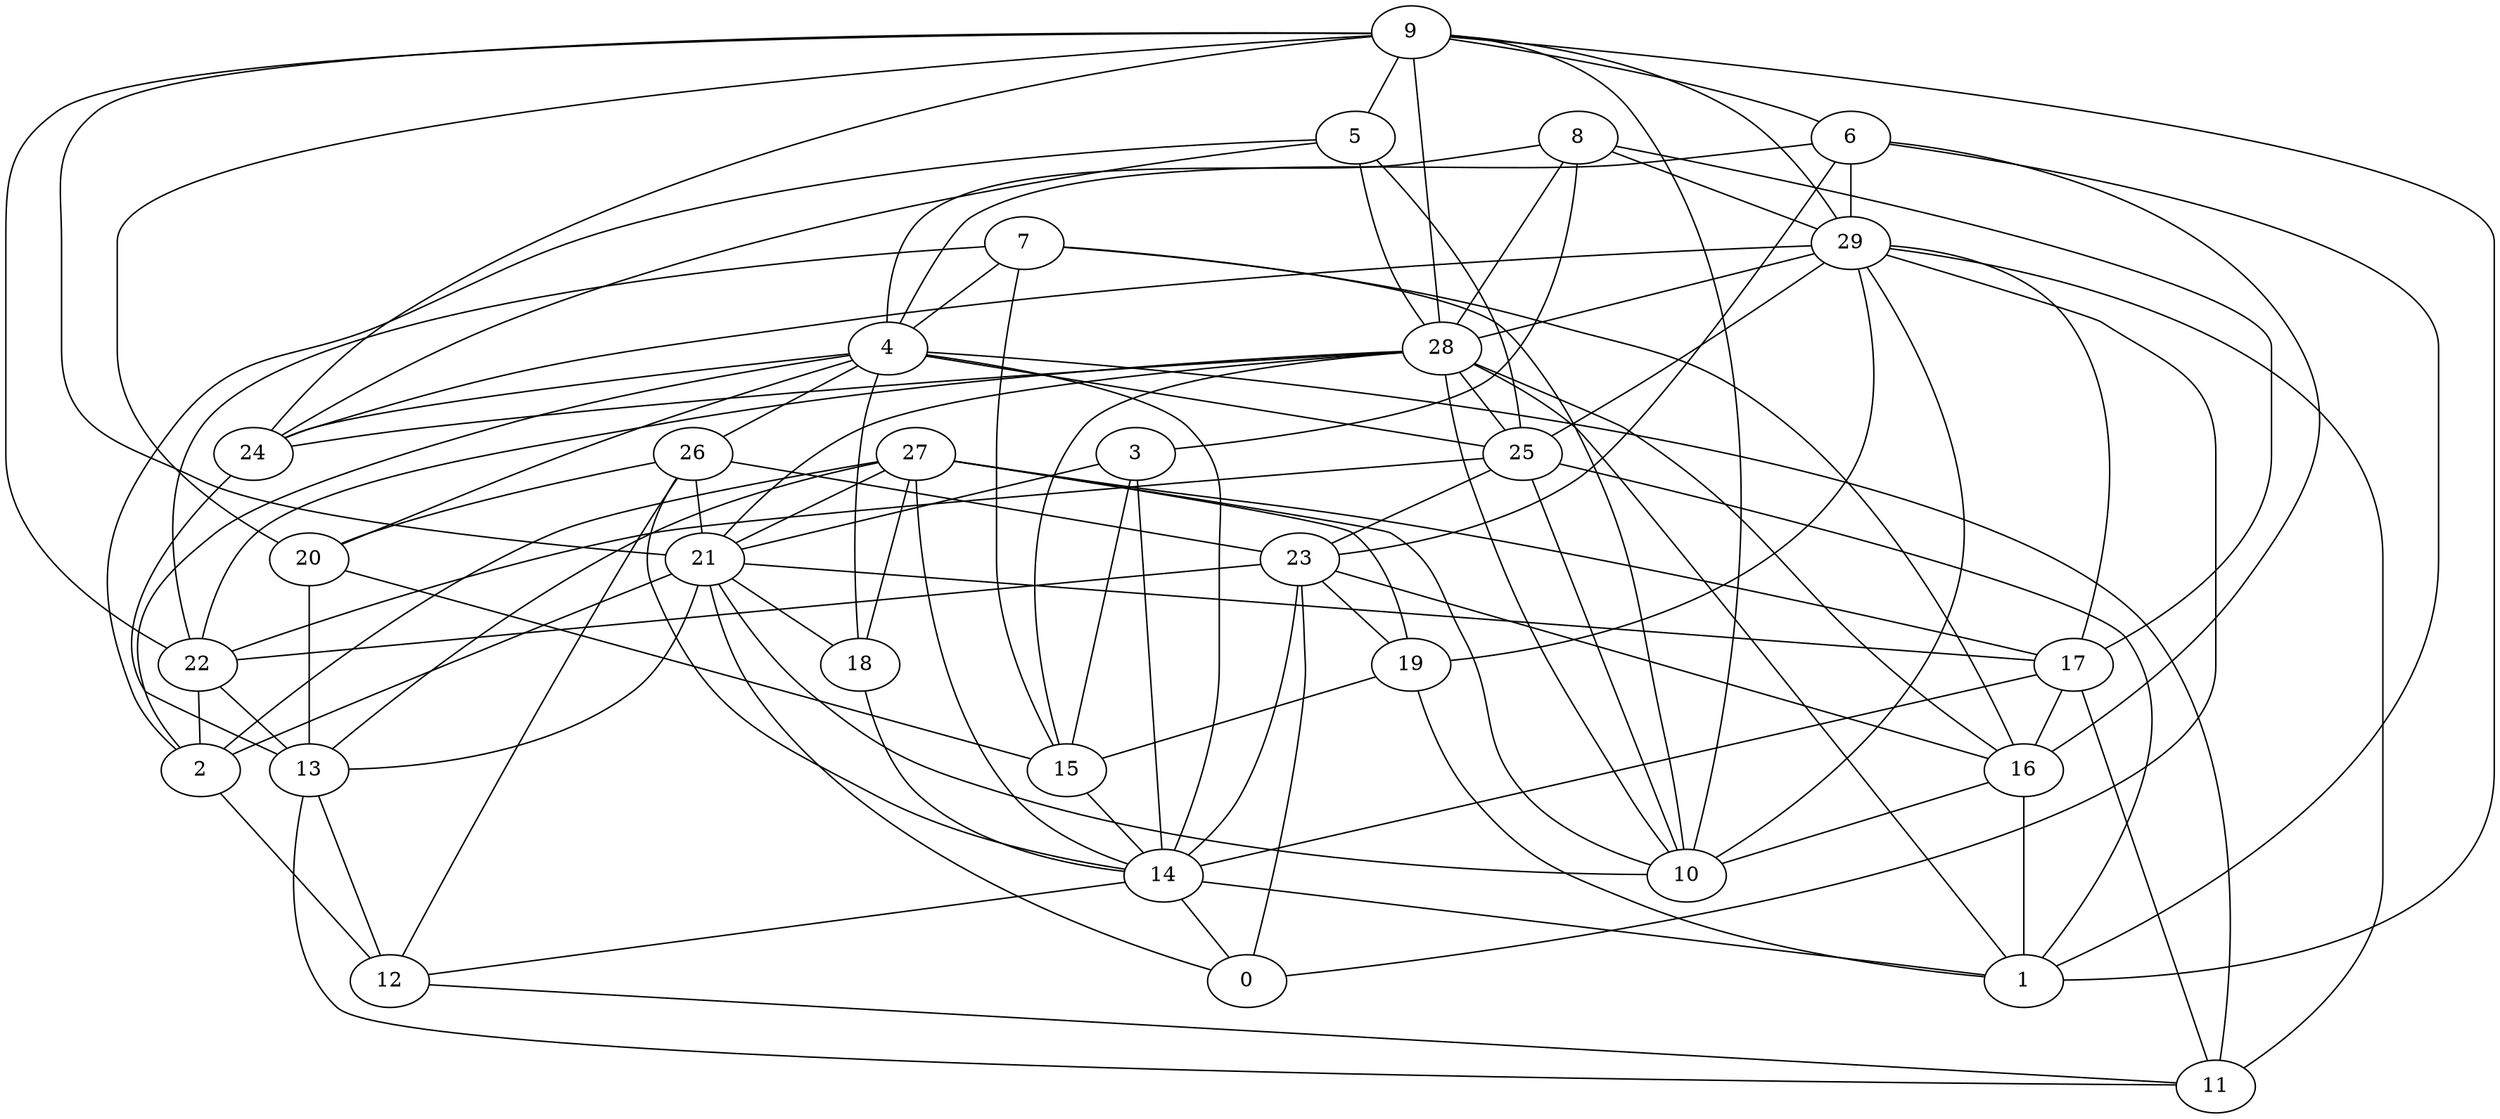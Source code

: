 digraph GG_graph {

subgraph G_graph {
edge [color = black]
"5" -> "25" [dir = none]
"5" -> "28" [dir = none]
"29" -> "17" [dir = none]
"29" -> "25" [dir = none]
"29" -> "0" [dir = none]
"29" -> "10" [dir = none]
"29" -> "19" [dir = none]
"29" -> "11" [dir = none]
"29" -> "24" [dir = none]
"22" -> "2" [dir = none]
"9" -> "28" [dir = none]
"9" -> "29" [dir = none]
"9" -> "21" [dir = none]
"4" -> "11" [dir = none]
"4" -> "2" [dir = none]
"4" -> "20" [dir = none]
"4" -> "14" [dir = none]
"18" -> "14" [dir = none]
"14" -> "0" [dir = none]
"14" -> "12" [dir = none]
"14" -> "1" [dir = none]
"26" -> "14" [dir = none]
"26" -> "21" [dir = none]
"26" -> "12" [dir = none]
"23" -> "19" [dir = none]
"23" -> "16" [dir = none]
"23" -> "14" [dir = none]
"23" -> "22" [dir = none]
"21" -> "17" [dir = none]
"21" -> "2" [dir = none]
"21" -> "13" [dir = none]
"20" -> "15" [dir = none]
"20" -> "13" [dir = none]
"24" -> "13" [dir = none]
"17" -> "14" [dir = none]
"28" -> "21" [dir = none]
"28" -> "10" [dir = none]
"28" -> "25" [dir = none]
"28" -> "1" [dir = none]
"6" -> "4" [dir = none]
"6" -> "29" [dir = none]
"6" -> "16" [dir = none]
"6" -> "23" [dir = none]
"3" -> "14" [dir = none]
"8" -> "4" [dir = none]
"8" -> "17" [dir = none]
"8" -> "28" [dir = none]
"8" -> "29" [dir = none]
"8" -> "3" [dir = none]
"27" -> "13" [dir = none]
"27" -> "18" [dir = none]
"27" -> "14" [dir = none]
"27" -> "10" [dir = none]
"7" -> "22" [dir = none]
"7" -> "16" [dir = none]
"7" -> "15" [dir = none]
"25" -> "23" [dir = none]
"25" -> "10" [dir = none]
"27" -> "21" [dir = none]
"19" -> "15" [dir = none]
"28" -> "15" [dir = none]
"22" -> "13" [dir = none]
"5" -> "24" [dir = none]
"17" -> "11" [dir = none]
"13" -> "11" [dir = none]
"4" -> "26" [dir = none]
"21" -> "0" [dir = none]
"7" -> "4" [dir = none]
"9" -> "10" [dir = none]
"25" -> "1" [dir = none]
"28" -> "16" [dir = none]
"9" -> "24" [dir = none]
"7" -> "10" [dir = none]
"21" -> "10" [dir = none]
"9" -> "20" [dir = none]
"27" -> "19" [dir = none]
"9" -> "5" [dir = none]
"6" -> "1" [dir = none]
"16" -> "10" [dir = none]
"12" -> "11" [dir = none]
"16" -> "1" [dir = none]
"26" -> "20" [dir = none]
"3" -> "21" [dir = none]
"9" -> "1" [dir = none]
"28" -> "24" [dir = none]
"26" -> "23" [dir = none]
"13" -> "12" [dir = none]
"4" -> "25" [dir = none]
"23" -> "0" [dir = none]
"17" -> "16" [dir = none]
"9" -> "6" [dir = none]
"27" -> "17" [dir = none]
"4" -> "24" [dir = none]
"4" -> "18" [dir = none]
"2" -> "12" [dir = none]
"29" -> "28" [dir = none]
"3" -> "15" [dir = none]
"27" -> "2" [dir = none]
"9" -> "22" [dir = none]
"21" -> "18" [dir = none]
"19" -> "1" [dir = none]
"15" -> "14" [dir = none]
"5" -> "2" [dir = none]
"28" -> "22" [dir = none]
"25" -> "22" [dir = none]
}

}
